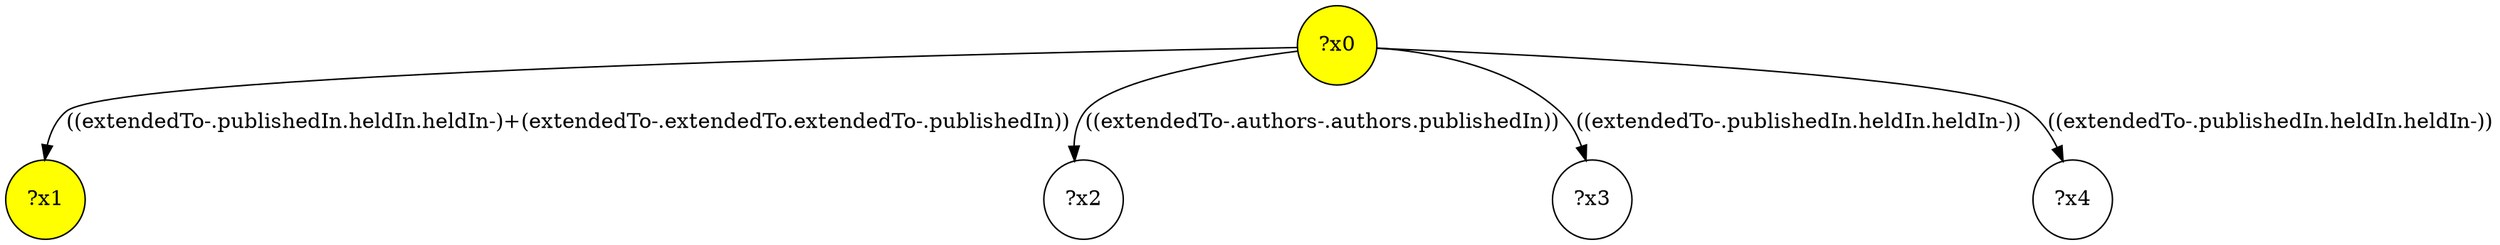 digraph g {
	x0 [fillcolor="yellow", style="filled," shape=circle, label="?x0"];
	x1 [fillcolor="yellow", style="filled," shape=circle, label="?x1"];
	x0 -> x1 [label="((extendedTo-.publishedIn.heldIn.heldIn-)+(extendedTo-.extendedTo.extendedTo-.publishedIn))"];
	x2 [shape=circle, label="?x2"];
	x0 -> x2 [label="((extendedTo-.authors-.authors.publishedIn))"];
	x3 [shape=circle, label="?x3"];
	x0 -> x3 [label="((extendedTo-.publishedIn.heldIn.heldIn-))"];
	x4 [shape=circle, label="?x4"];
	x0 -> x4 [label="((extendedTo-.publishedIn.heldIn.heldIn-))"];
}

